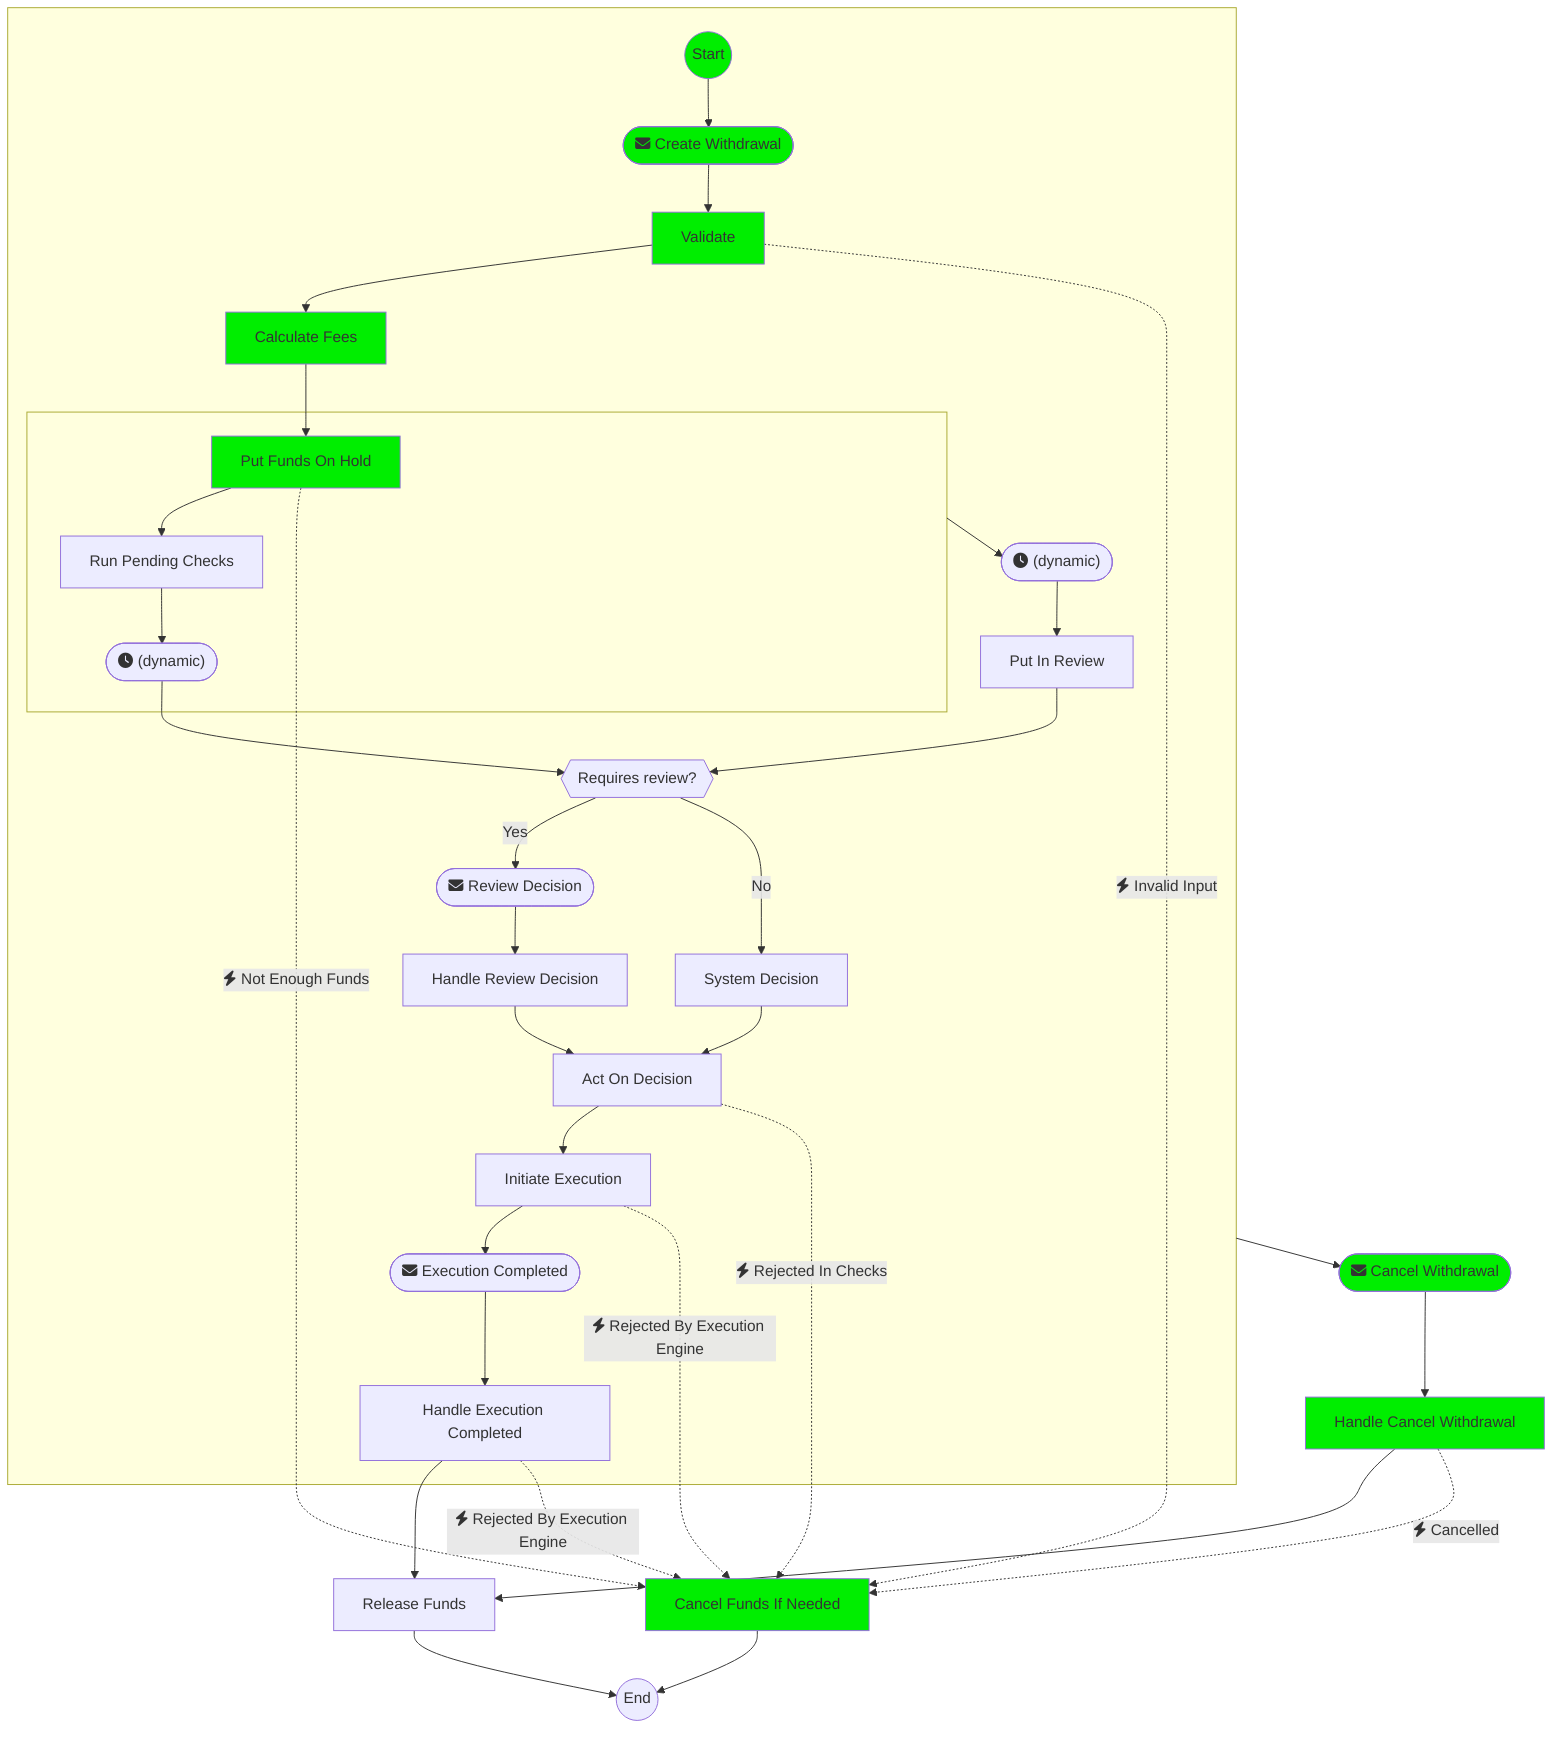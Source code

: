 flowchart TD
node0:::executed@{ shape: circle, label: "Start"}
subgraph node1 [" "]
node2:::executed@{ shape: stadium, label: "fa:fa-envelope Create Withdrawal"}
node0 --> node2
node3["Validate"]:::executed
node2 --> node3
node4["Calculate Fees"]:::executed
node3 --> node4
node5["Put Funds On Hold"]:::executed
node4 --> node5
subgraph node6 [" "]
node7["Run Pending Checks"]
node5 --> node7
node8@{ shape: stadium, label: "fa:fa-clock  (dynamic)"}
node7 --> node8
end
node16@{ shape: stadium, label: "fa:fa-clock  (dynamic)"}
node6 --> node16
node17["Put In Review"]
node16 --> node17
node18@{ shape: hex, label: "Requires review?"}
node17 --> node18
node8 --> node18
node19@{ shape: stadium, label: "fa:fa-envelope Review Decision"}
node20["Handle Review Decision"]
node19 --> node20
node18 -->|"Yes"| node19
node21["System Decision"]
node18 -->|"No"| node21
node22["Act On Decision"]
node20 --> node22
node21 --> node22
node23["Initiate Execution"]
node22 --> node23
node24@{ shape: stadium, label: "fa:fa-envelope Execution Completed"}
node23 --> node24
node25["Handle Execution Completed"]
node24 --> node25
end
node28:::executed@{ shape: stadium, label: "fa:fa-envelope Cancel Withdrawal"}
node1 --> node28
node29["Handle Cancel Withdrawal"]:::executed
node28 --> node29
node30["Release Funds"]
node29 --> node30
node25 --> node30
node31["Cancel Funds If Needed"]:::executed
node3 -.->|"fa:fa-bolt Invalid Input"| node31
node5 -.->|"fa:fa-bolt Not Enough Funds"| node31
node22 -.->|"fa:fa-bolt Rejected In Checks"| node31
node23 -.->|"fa:fa-bolt Rejected By Execution Engine"| node31
node25 -.->|"fa:fa-bolt Rejected By Execution Engine"| node31
node29 -.->|"fa:fa-bolt Cancelled"| node31
node32@{ shape: circle, label: "End"}
node30 --> node32
node31 --> node32
classDef executed fill:#0e0